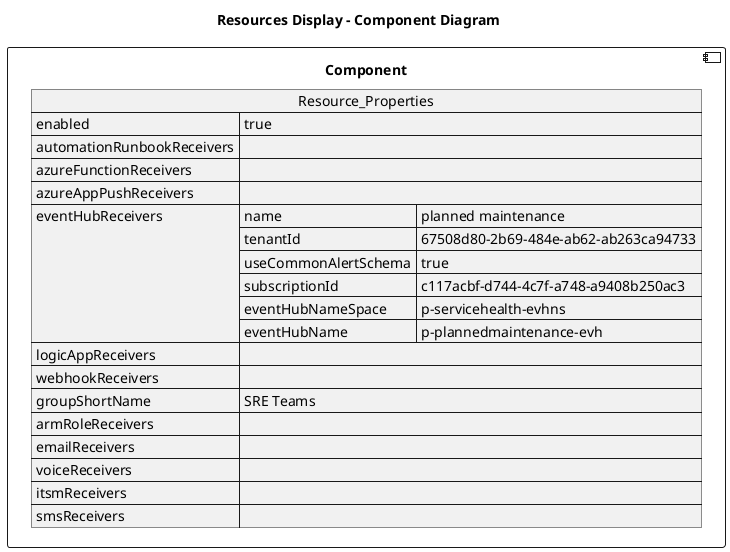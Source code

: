 @startuml

title Resources Display - Component Diagram

component Component {

json  Resource_Properties {
  "enabled": true,
  "automationRunbookReceivers": [],
  "azureFunctionReceivers": [],
  "azureAppPushReceivers": [],
  "eventHubReceivers": [
    {
      "name": "planned maintenance",
      "tenantId": "67508d80-2b69-484e-ab62-ab263ca94733",
      "useCommonAlertSchema": true,
      "subscriptionId": "c117acbf-d744-4c7f-a748-a9408b250ac3",
      "eventHubNameSpace": "p-servicehealth-evhns",
      "eventHubName": "p-plannedmaintenance-evh"
    }
  ],
  "logicAppReceivers": [],
  "webhookReceivers": [],
  "groupShortName": "SRE Teams",
  "armRoleReceivers": [],
  "emailReceivers": [],
  "voiceReceivers": [],
  "itsmReceivers": [],
  "smsReceivers": []
}
}
@enduml
